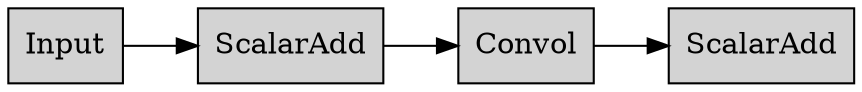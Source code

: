 digraph NeuralNetwork {
    rankdir=LR;
    node [shape=box, style=filled, fillcolor=lightgray];
    node7 [label="ScalarAdd"];
    node6 -> node7;
    node6 [label="Convol"];
    node5 -> node6;
    node5 [label="ScalarAdd"];
    node0 -> node5;
    node0 [label="Input"];
}
